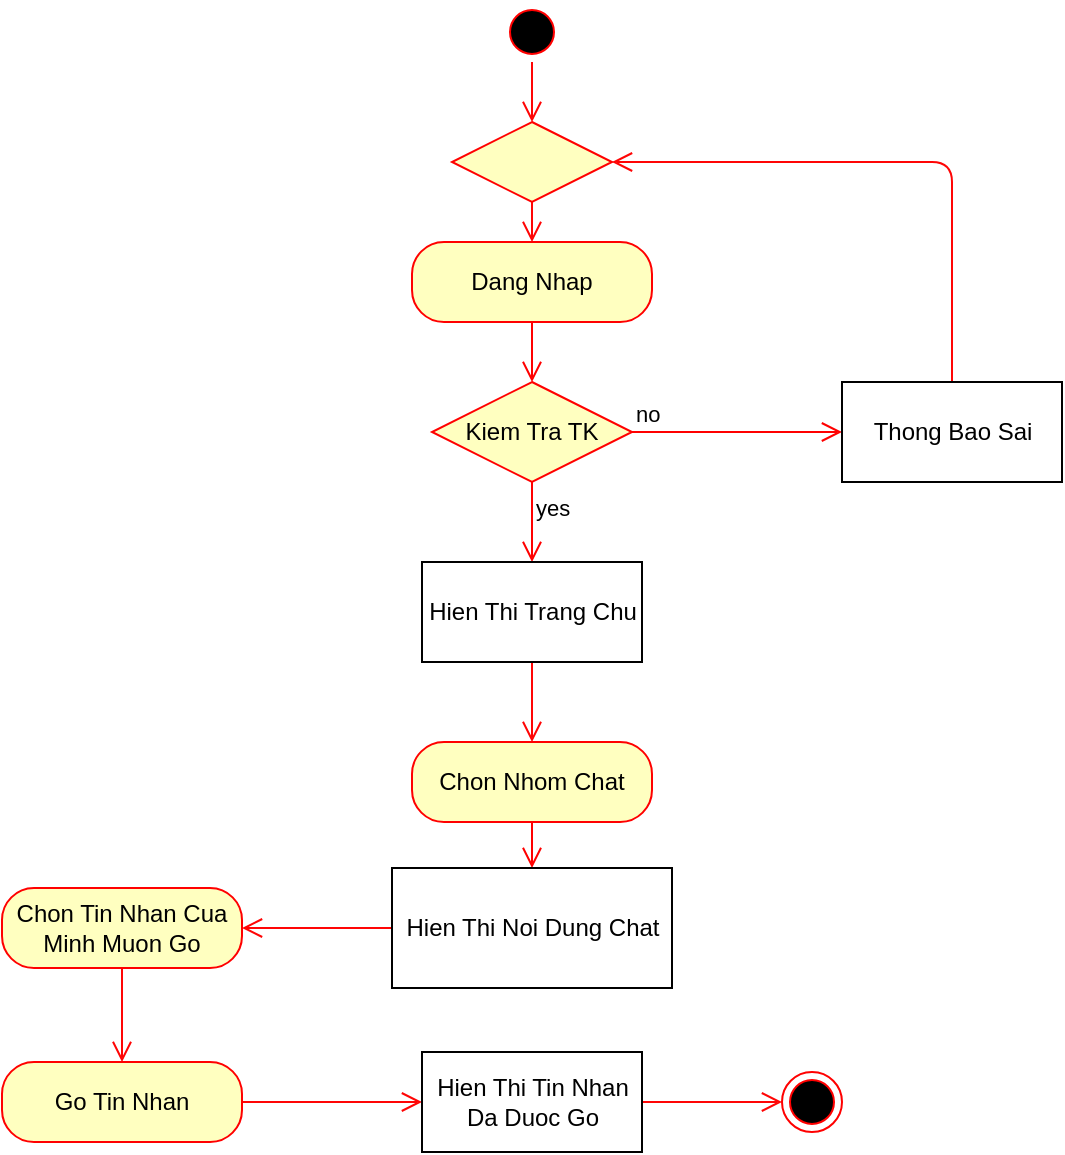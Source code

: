 <mxfile version="12.6.6" type="google"><diagram name="Page-1" id="e7e014a7-5840-1c2e-5031-d8a46d1fe8dd"><mxGraphModel dx="868" dy="439" grid="1" gridSize="10" guides="1" tooltips="1" connect="1" arrows="1" fold="1" page="1" pageScale="1" pageWidth="1169" pageHeight="826" background="#ffffff" math="0" shadow="0"><root><mxCell id="0"/><mxCell id="1" parent="0"/><mxCell id="JtffXqPi9siurxApgA_l-41" style="edgeStyle=orthogonalEdgeStyle;rounded=1;orthogonalLoop=1;jettySize=auto;html=1;exitX=0.5;exitY=1;exitDx=0;exitDy=0;entryX=0.5;entryY=0;entryDx=0;entryDy=0;endArrow=open;endFill=0;endSize=8;strokeColor=#FF0505;" parent="1" source="JtffXqPi9siurxApgA_l-42" target="JtffXqPi9siurxApgA_l-56" edge="1"><mxGeometry relative="1" as="geometry"/></mxCell><mxCell id="JtffXqPi9siurxApgA_l-42" value="" style="ellipse;html=1;shape=startState;fillColor=#000000;strokeColor=#ff0000;" parent="1" vertex="1"><mxGeometry x="420" y="40" width="30" height="30" as="geometry"/></mxCell><mxCell id="JtffXqPi9siurxApgA_l-43" value="&lt;div&gt;Dang Nhap&lt;br&gt;&lt;/div&gt;" style="rounded=1;whiteSpace=wrap;html=1;arcSize=40;fontColor=#000000;fillColor=#ffffc0;strokeColor=#ff0000;" parent="1" vertex="1"><mxGeometry x="375" y="160" width="120" height="40" as="geometry"/></mxCell><mxCell id="JtffXqPi9siurxApgA_l-44" value="" style="edgeStyle=orthogonalEdgeStyle;html=1;verticalAlign=bottom;endArrow=open;endSize=8;strokeColor=#ff0000;entryX=0.5;entryY=0;entryDx=0;entryDy=0;" parent="1" source="JtffXqPi9siurxApgA_l-43" target="JtffXqPi9siurxApgA_l-45" edge="1"><mxGeometry relative="1" as="geometry"><mxPoint x="435" y="220" as="targetPoint"/></mxGeometry></mxCell><mxCell id="JtffXqPi9siurxApgA_l-45" value="Kiem Tra TK" style="rhombus;whiteSpace=wrap;html=1;fillColor=#ffffc0;strokeColor=#ff0000;" parent="1" vertex="1"><mxGeometry x="385" y="230" width="100" height="50" as="geometry"/></mxCell><mxCell id="JtffXqPi9siurxApgA_l-46" value="no" style="edgeStyle=orthogonalEdgeStyle;html=1;align=left;verticalAlign=bottom;endArrow=open;endSize=8;strokeColor=#ff0000;entryX=0;entryY=0.5;entryDx=0;entryDy=0;" parent="1" source="JtffXqPi9siurxApgA_l-45" target="JtffXqPi9siurxApgA_l-49" edge="1"><mxGeometry x="-1" relative="1" as="geometry"><mxPoint x="580" y="260" as="targetPoint"/><Array as="points"><mxPoint x="570" y="255"/><mxPoint x="570" y="255"/></Array></mxGeometry></mxCell><mxCell id="JtffXqPi9siurxApgA_l-47" value="yes" style="edgeStyle=orthogonalEdgeStyle;html=1;align=left;verticalAlign=top;endArrow=open;endSize=8;strokeColor=#ff0000;entryX=0.5;entryY=0;entryDx=0;entryDy=0;" parent="1" source="JtffXqPi9siurxApgA_l-45" target="qx5tPULfUYEdHCHFBni9-1" edge="1"><mxGeometry x="-1" relative="1" as="geometry"><mxPoint x="435" y="360" as="targetPoint"/><Array as="points"/></mxGeometry></mxCell><mxCell id="JtffXqPi9siurxApgA_l-48" style="edgeStyle=orthogonalEdgeStyle;rounded=1;orthogonalLoop=1;jettySize=auto;html=1;exitX=0.5;exitY=0;exitDx=0;exitDy=0;entryX=1;entryY=0.5;entryDx=0;entryDy=0;endArrow=open;endFill=0;endSize=8;strokeColor=#FF0505;" parent="1" source="JtffXqPi9siurxApgA_l-49" target="JtffXqPi9siurxApgA_l-56" edge="1"><mxGeometry relative="1" as="geometry"/></mxCell><mxCell id="JtffXqPi9siurxApgA_l-49" value="Thong Bao Sai" style="html=1;" parent="1" vertex="1"><mxGeometry x="590" y="230" width="110" height="50" as="geometry"/></mxCell><mxCell id="JtffXqPi9siurxApgA_l-50" value="" style="ellipse;html=1;shape=endState;fillColor=#000000;strokeColor=#ff0000;" parent="1" vertex="1"><mxGeometry x="560" y="575" width="30" height="30" as="geometry"/></mxCell><mxCell id="JtffXqPi9siurxApgA_l-51" value="Chon Nhom Chat" style="rounded=1;whiteSpace=wrap;html=1;arcSize=40;fontColor=#000000;fillColor=#ffffc0;strokeColor=#ff0000;" parent="1" vertex="1"><mxGeometry x="375" y="410" width="120" height="40" as="geometry"/></mxCell><mxCell id="JtffXqPi9siurxApgA_l-52" value="" style="edgeStyle=orthogonalEdgeStyle;html=1;verticalAlign=bottom;endArrow=open;endSize=8;strokeColor=#ff0000;entryX=0.5;entryY=0;entryDx=0;entryDy=0;" parent="1" source="JtffXqPi9siurxApgA_l-51" target="JtffXqPi9siurxApgA_l-54" edge="1"><mxGeometry relative="1" as="geometry"><mxPoint x="435" y="560" as="targetPoint"/></mxGeometry></mxCell><mxCell id="JtffXqPi9siurxApgA_l-62" style="edgeStyle=orthogonalEdgeStyle;rounded=0;orthogonalLoop=1;jettySize=auto;html=1;exitX=0;exitY=0.5;exitDx=0;exitDy=0;entryX=1;entryY=0.5;entryDx=0;entryDy=0;endArrow=open;endFill=0;endSize=8;strokeColor=#FF0505;" parent="1" source="JtffXqPi9siurxApgA_l-54" target="JtffXqPi9siurxApgA_l-57" edge="1"><mxGeometry relative="1" as="geometry"/></mxCell><mxCell id="JtffXqPi9siurxApgA_l-54" value="Hien Thi Noi Dung Chat" style="html=1;" parent="1" vertex="1"><mxGeometry x="365" y="473" width="140" height="60" as="geometry"/></mxCell><mxCell id="JtffXqPi9siurxApgA_l-55" style="edgeStyle=orthogonalEdgeStyle;rounded=1;orthogonalLoop=1;jettySize=auto;html=1;exitX=0.5;exitY=1;exitDx=0;exitDy=0;entryX=0.5;entryY=0;entryDx=0;entryDy=0;endArrow=open;endFill=0;endSize=8;strokeColor=#FF0505;" parent="1" source="JtffXqPi9siurxApgA_l-56" target="JtffXqPi9siurxApgA_l-43" edge="1"><mxGeometry relative="1" as="geometry"/></mxCell><mxCell id="JtffXqPi9siurxApgA_l-56" value="" style="rhombus;whiteSpace=wrap;html=1;fillColor=#ffffc0;strokeColor=#ff0000;" parent="1" vertex="1"><mxGeometry x="395" y="100" width="80" height="40" as="geometry"/></mxCell><mxCell id="JtffXqPi9siurxApgA_l-63" style="edgeStyle=orthogonalEdgeStyle;rounded=0;orthogonalLoop=1;jettySize=auto;html=1;exitX=0.5;exitY=1;exitDx=0;exitDy=0;entryX=0.5;entryY=0;entryDx=0;entryDy=0;endArrow=open;endFill=0;endSize=8;strokeColor=#FF0505;" parent="1" source="JtffXqPi9siurxApgA_l-57" target="JtffXqPi9siurxApgA_l-60" edge="1"><mxGeometry relative="1" as="geometry"/></mxCell><mxCell id="JtffXqPi9siurxApgA_l-57" value="Chon Tin Nhan Cua Minh Muon Go" style="rounded=1;whiteSpace=wrap;html=1;arcSize=40;fontColor=#000000;fillColor=#ffffc0;strokeColor=#ff0000;" parent="1" vertex="1"><mxGeometry x="170" y="483" width="120" height="40" as="geometry"/></mxCell><mxCell id="JtffXqPi9siurxApgA_l-66" style="edgeStyle=orthogonalEdgeStyle;rounded=0;orthogonalLoop=1;jettySize=auto;html=1;exitX=1;exitY=0.5;exitDx=0;exitDy=0;endArrow=open;endFill=0;endSize=8;strokeColor=#FF0505;" parent="1" source="JtffXqPi9siurxApgA_l-60" target="JtffXqPi9siurxApgA_l-64" edge="1"><mxGeometry relative="1" as="geometry"/></mxCell><mxCell id="JtffXqPi9siurxApgA_l-60" value="Go Tin Nhan" style="rounded=1;whiteSpace=wrap;html=1;arcSize=40;fontColor=#000000;fillColor=#ffffc0;strokeColor=#ff0000;" parent="1" vertex="1"><mxGeometry x="170" y="570" width="120" height="40" as="geometry"/></mxCell><mxCell id="qx5tPULfUYEdHCHFBni9-3" style="edgeStyle=orthogonalEdgeStyle;rounded=0;orthogonalLoop=1;jettySize=auto;html=1;exitX=1;exitY=0.5;exitDx=0;exitDy=0;endArrow=open;endFill=0;endSize=8;strokeColor=#FF0505;" edge="1" parent="1" source="JtffXqPi9siurxApgA_l-64" target="JtffXqPi9siurxApgA_l-50"><mxGeometry relative="1" as="geometry"/></mxCell><mxCell id="JtffXqPi9siurxApgA_l-64" value="&lt;div&gt;Hien Thi Tin Nhan&lt;/div&gt;&lt;div&gt;Da Duoc Go&lt;br&gt;&lt;/div&gt;" style="html=1;" parent="1" vertex="1"><mxGeometry x="380" y="565" width="110" height="50" as="geometry"/></mxCell><mxCell id="qx5tPULfUYEdHCHFBni9-2" style="edgeStyle=orthogonalEdgeStyle;rounded=0;orthogonalLoop=1;jettySize=auto;html=1;exitX=0.5;exitY=1;exitDx=0;exitDy=0;entryX=0.5;entryY=0;entryDx=0;entryDy=0;endSize=8;endArrow=open;endFill=0;strokeColor=#FF0505;" edge="1" parent="1" source="qx5tPULfUYEdHCHFBni9-1" target="JtffXqPi9siurxApgA_l-51"><mxGeometry relative="1" as="geometry"/></mxCell><mxCell id="qx5tPULfUYEdHCHFBni9-1" value="Hien Thi Trang Chu" style="html=1;" vertex="1" parent="1"><mxGeometry x="380" y="320" width="110" height="50" as="geometry"/></mxCell></root></mxGraphModel></diagram></mxfile>